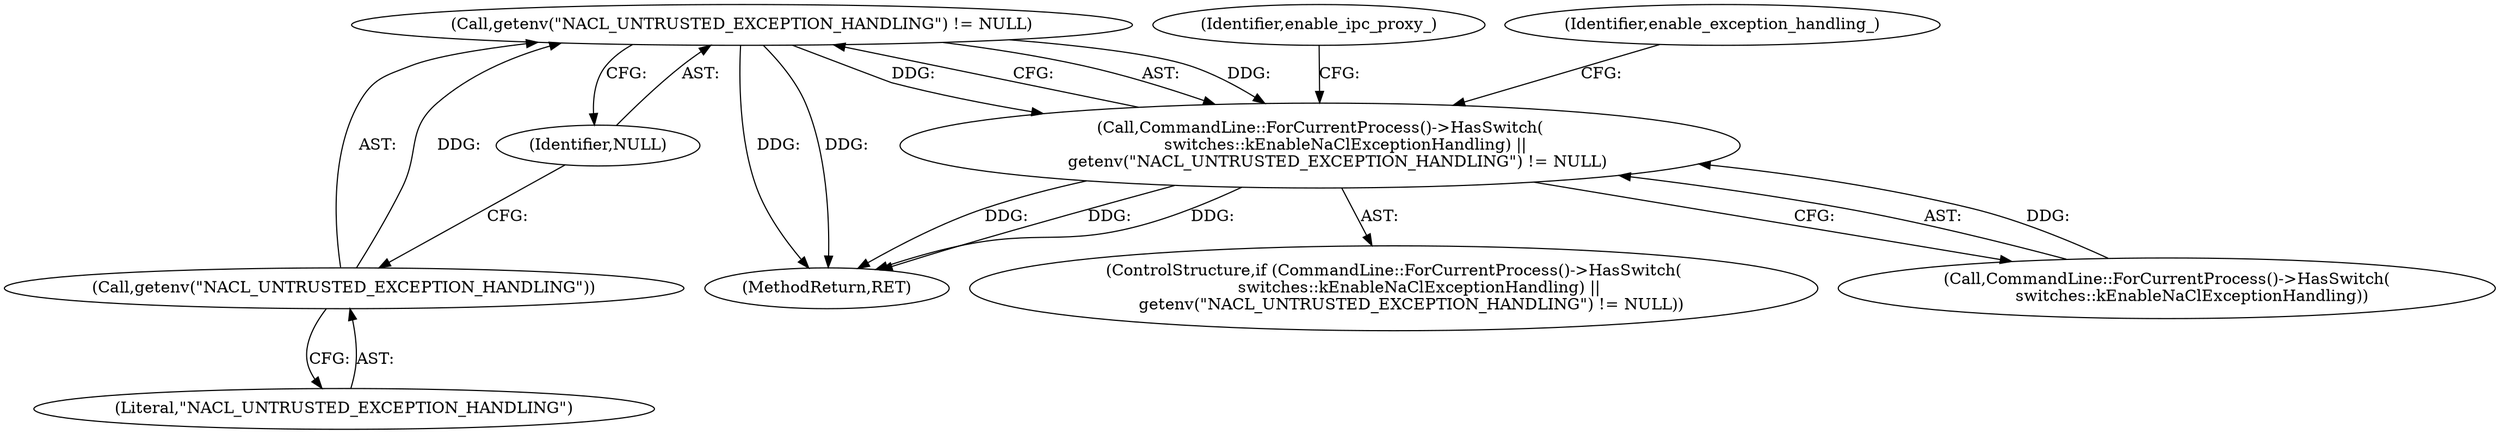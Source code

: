 digraph "0_Chrome_3b0d77670a0613f409110817455d2137576b485a@API" {
"1000115" [label="(Call,getenv(\"NACL_UNTRUSTED_EXCEPTION_HANDLING\") != NULL)"];
"1000116" [label="(Call,getenv(\"NACL_UNTRUSTED_EXCEPTION_HANDLING\"))"];
"1000112" [label="(Call,CommandLine::ForCurrentProcess()->HasSwitch(\n          switches::kEnableNaClExceptionHandling) ||\n       getenv(\"NACL_UNTRUSTED_EXCEPTION_HANDLING\") != NULL)"];
"1000116" [label="(Call,getenv(\"NACL_UNTRUSTED_EXCEPTION_HANDLING\"))"];
"1000118" [label="(Identifier,NULL)"];
"1000124" [label="(Identifier,enable_ipc_proxy_)"];
"1000113" [label="(Call,CommandLine::ForCurrentProcess()->HasSwitch(\n          switches::kEnableNaClExceptionHandling))"];
"1000127" [label="(MethodReturn,RET)"];
"1000115" [label="(Call,getenv(\"NACL_UNTRUSTED_EXCEPTION_HANDLING\") != NULL)"];
"1000117" [label="(Literal,\"NACL_UNTRUSTED_EXCEPTION_HANDLING\")"];
"1000121" [label="(Identifier,enable_exception_handling_)"];
"1000112" [label="(Call,CommandLine::ForCurrentProcess()->HasSwitch(\n          switches::kEnableNaClExceptionHandling) ||\n       getenv(\"NACL_UNTRUSTED_EXCEPTION_HANDLING\") != NULL)"];
"1000111" [label="(ControlStructure,if (CommandLine::ForCurrentProcess()->HasSwitch(\n          switches::kEnableNaClExceptionHandling) ||\n       getenv(\"NACL_UNTRUSTED_EXCEPTION_HANDLING\") != NULL))"];
"1000115" -> "1000112"  [label="AST: "];
"1000115" -> "1000118"  [label="CFG: "];
"1000116" -> "1000115"  [label="AST: "];
"1000118" -> "1000115"  [label="AST: "];
"1000112" -> "1000115"  [label="CFG: "];
"1000115" -> "1000127"  [label="DDG: "];
"1000115" -> "1000127"  [label="DDG: "];
"1000115" -> "1000112"  [label="DDG: "];
"1000115" -> "1000112"  [label="DDG: "];
"1000116" -> "1000115"  [label="DDG: "];
"1000116" -> "1000117"  [label="CFG: "];
"1000117" -> "1000116"  [label="AST: "];
"1000118" -> "1000116"  [label="CFG: "];
"1000112" -> "1000111"  [label="AST: "];
"1000112" -> "1000113"  [label="CFG: "];
"1000113" -> "1000112"  [label="AST: "];
"1000121" -> "1000112"  [label="CFG: "];
"1000124" -> "1000112"  [label="CFG: "];
"1000112" -> "1000127"  [label="DDG: "];
"1000112" -> "1000127"  [label="DDG: "];
"1000112" -> "1000127"  [label="DDG: "];
"1000113" -> "1000112"  [label="DDG: "];
}
